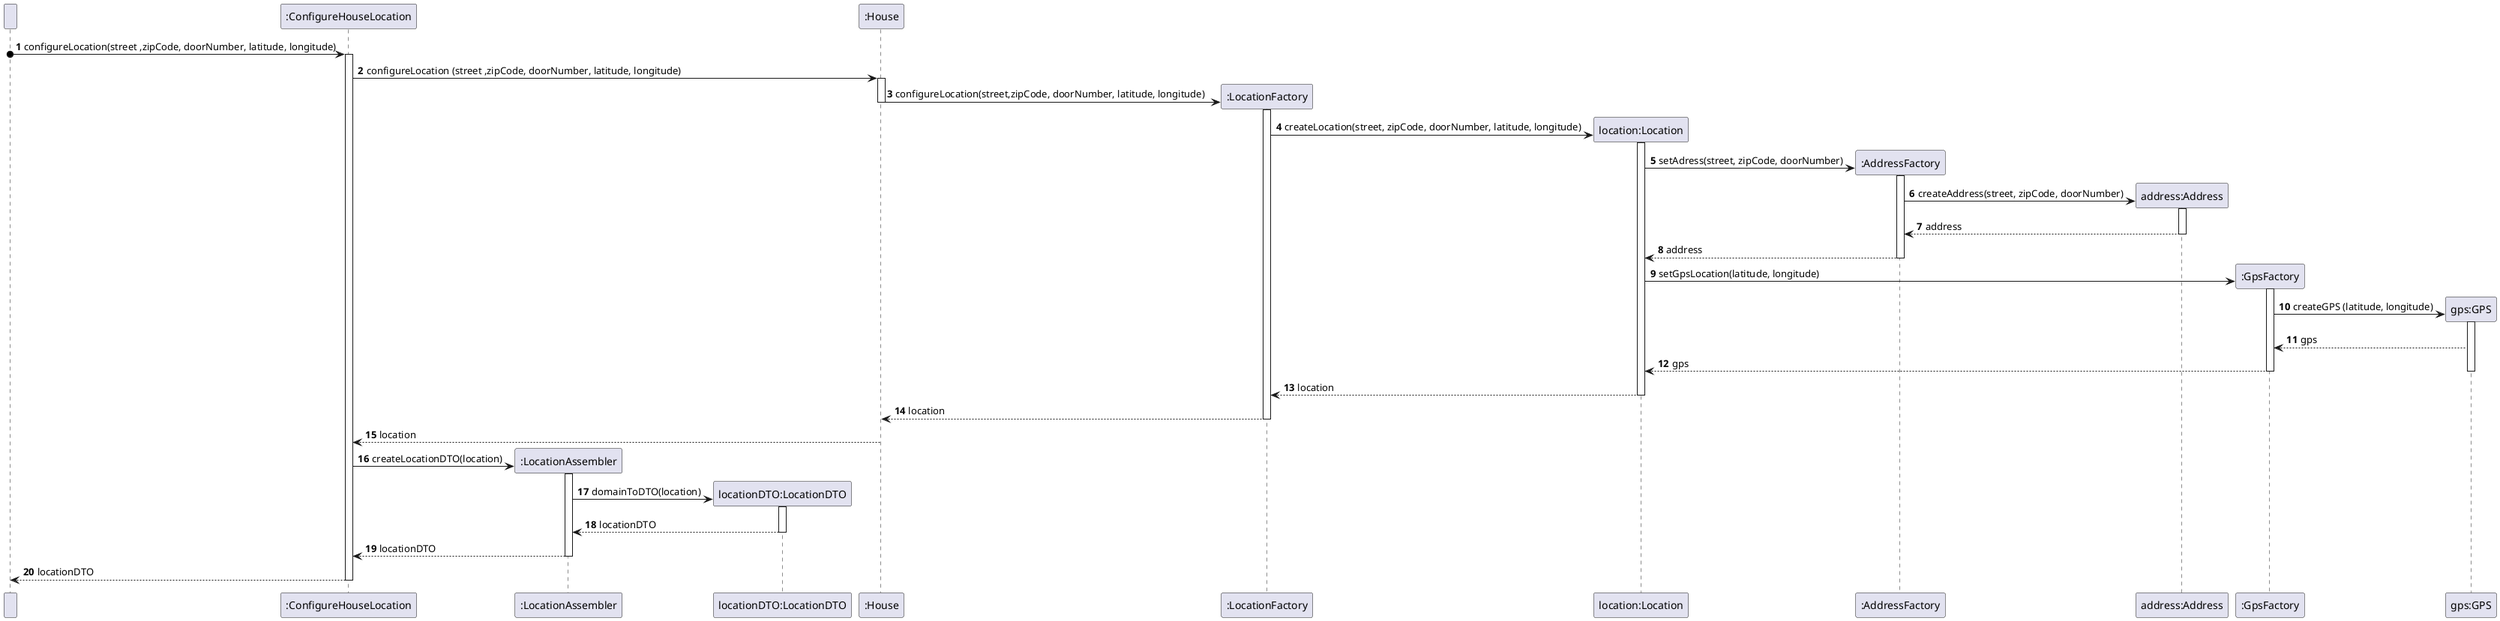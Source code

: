 @startuml

participant " " as User
participant ":ConfigureHouseLocation" as Controller
participant ":LocationAssembler" as Assembler
participant "locationDTO:LocationDTO" as LocationDTO
participant ":House" as House
participant ":LocationFactory" as LocationFactory
participant "location:Location" as Location
participant ":AddressFactory" as AddressFactory
participant "address:Address" as Address
participant ":GpsFactory" as GpsFactory
participant "gps:GPS" as GPS

autonumber
User o-> Controller: configureLocation(street ,zipCode, doorNumber, latitude, longitude)
activate Controller

Controller -> House : configureLocation (street ,zipCode, doorNumber, latitude, longitude)
activate House
create LocationFactory

House -> LocationFactory: configureLocation(street,zipCode, doorNumber, latitude, longitude)
deactivate House
activate LocationFactory

create Location
LocationFactory -> Location: createLocation(street, zipCode, doorNumber, latitude, longitude)
activate Location

create AddressFactory
Location -> AddressFactory: setAdress(street, zipCode, doorNumber)
activate AddressFactory
create Address
AddressFactory -> Address: createAddress(street, zipCode, doorNumber)
activate Address
Address --> AddressFactory: address
deactivate Address
AddressFactory --> Location : address
deactivate AddressFactory



create GpsFactory
Location -> GpsFactory: setGpsLocation(latitude, longitude)
activate GpsFactory
create GPS
GpsFactory-> GPS : createGPS (latitude, longitude)
activate GPS
GPS --> GpsFactory: gps
GpsFactory --> Location : gps
deactivate GpsFactory
deactivate GPS

Location --> LocationFactory: location
deactivate Location
LocationFactory --> House: location
deactivate LocationFactory
House --> Controller: location

create Assembler
Controller -> Assembler: createLocationDTO(location)
activate Assembler
create LocationDTO
Assembler -> LocationDTO: domainToDTO(location)
activate LocationDTO
LocationDTO --> Assembler: locationDTO
deactivate LocationDTO

Assembler --> Controller: locationDTO
deactivate Assembler
Controller --> User: locationDTO
deactivate Controller
@enduml
